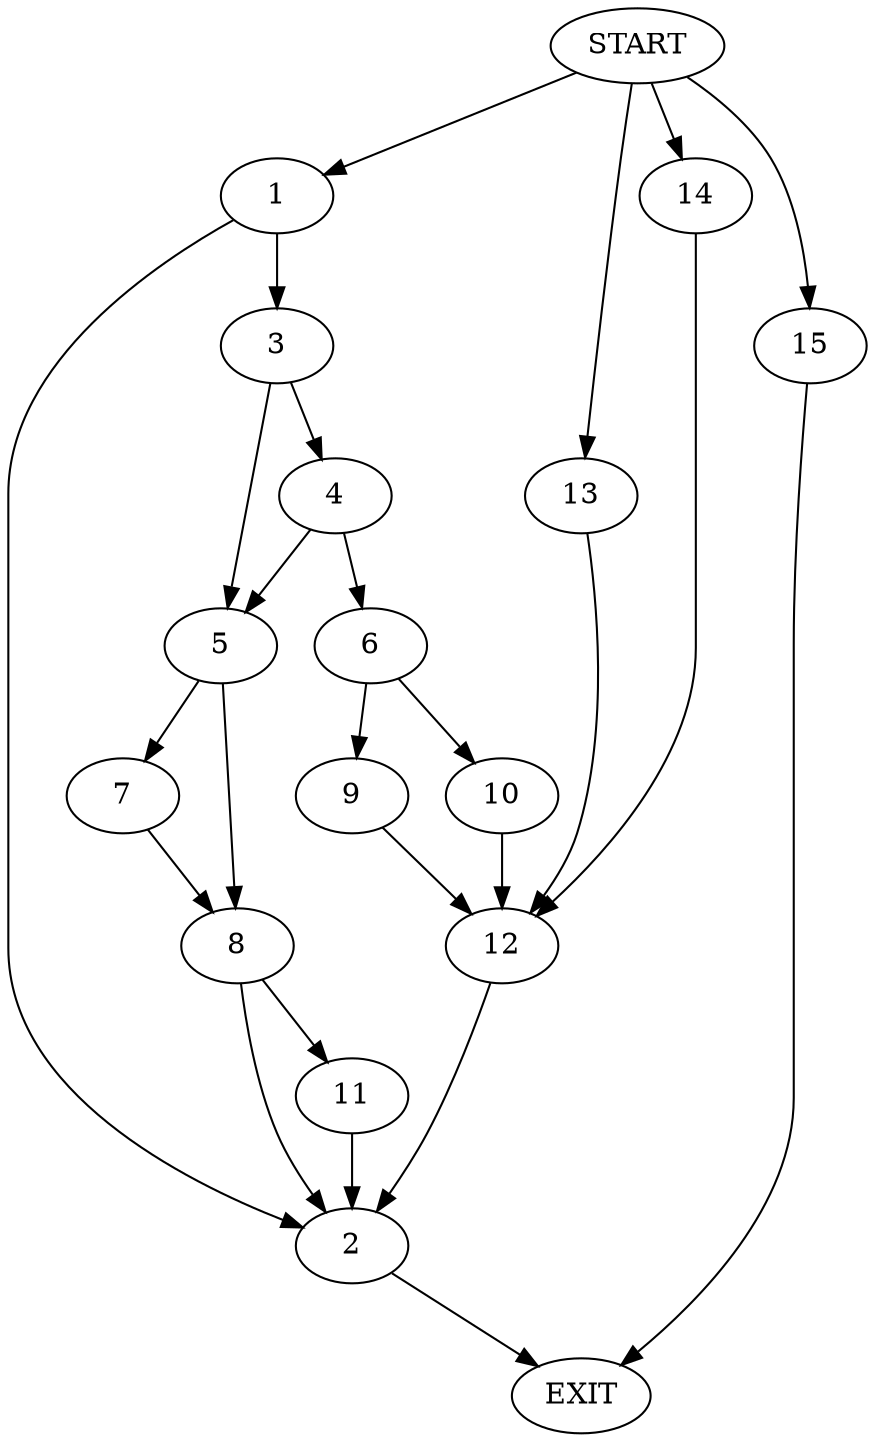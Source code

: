 digraph {
0 [label="START"]
16 [label="EXIT"]
0 -> 1
1 -> 2
1 -> 3
2 -> 16
3 -> 4
3 -> 5
4 -> 5
4 -> 6
5 -> 7
5 -> 8
6 -> 9
6 -> 10
8 -> 2
8 -> 11
7 -> 8
11 -> 2
9 -> 12
10 -> 12
12 -> 2
0 -> 13
13 -> 12
0 -> 14
14 -> 12
0 -> 15
15 -> 16
}
